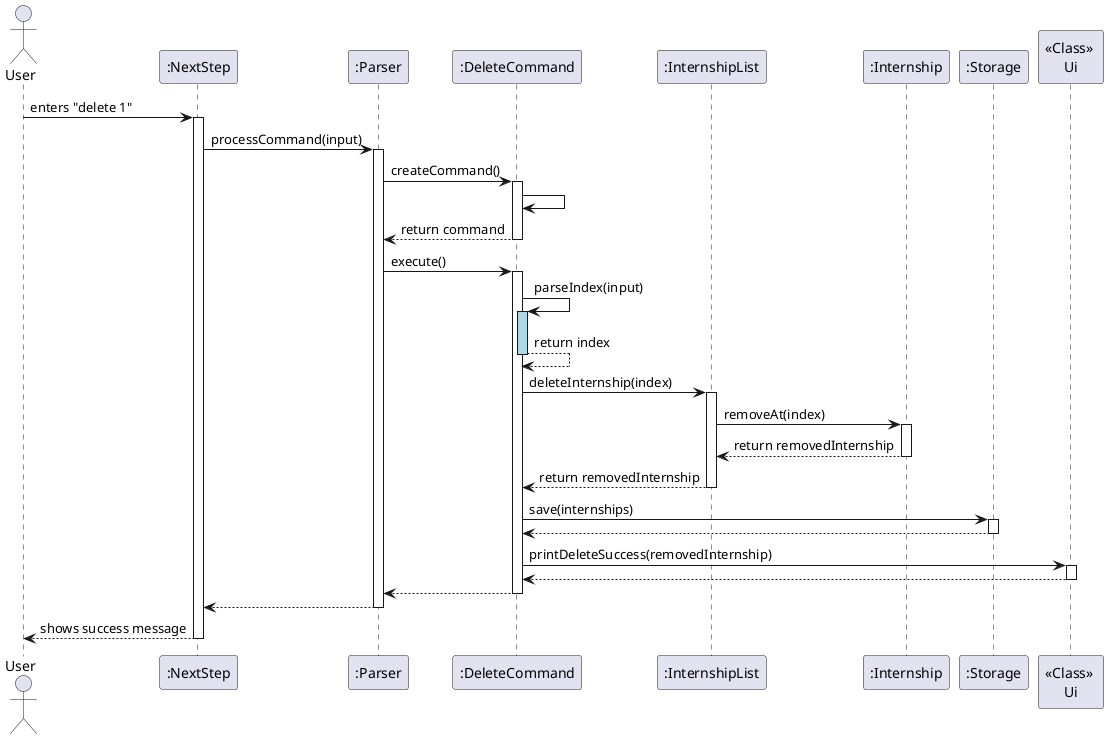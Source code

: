 @startuml
'https://plantuml.com/sequence-diagram

actor User
participant ":NextStep" as NextStep
participant ":Parser" as Parser
participant ":DeleteCommand" as DeleteCommand
participant ":InternshipList" as InternshipList
participant ":Internship" as Internship
participant ":Storage" as Storage
participant "<<Class>> \nUi" as Ui

User -> NextStep : enters "delete 1"
activate NextStep

NextStep -> Parser : processCommand(input)
activate Parser

Parser -> DeleteCommand : createCommand()
activate DeleteCommand
DeleteCommand -> DeleteCommand
DeleteCommand --> Parser : return command
deactivate DeleteCommand

Parser -> DeleteCommand : execute()
activate DeleteCommand

DeleteCommand -> DeleteCommand : parseIndex(input)
activate DeleteCommand #lightblue
DeleteCommand --> DeleteCommand : return index
deactivate DeleteCommand

DeleteCommand -> InternshipList : deleteInternship(index)
activate InternshipList
InternshipList -> Internship : removeAt(index)
activate Internship
Internship --> InternshipList : return removedInternship
deactivate Internship
InternshipList --> DeleteCommand : return removedInternship
deactivate InternshipList

DeleteCommand -> Storage : save(internships)
activate Storage
Storage --> DeleteCommand
deactivate Storage

DeleteCommand -> Ui : printDeleteSuccess(removedInternship)
activate Ui
Ui --> DeleteCommand
deactivate Ui

DeleteCommand --> Parser
deactivate DeleteCommand

Parser --> NextStep
deactivate Parser

NextStep --> User : shows success message
deactivate NextStep
@enduml
